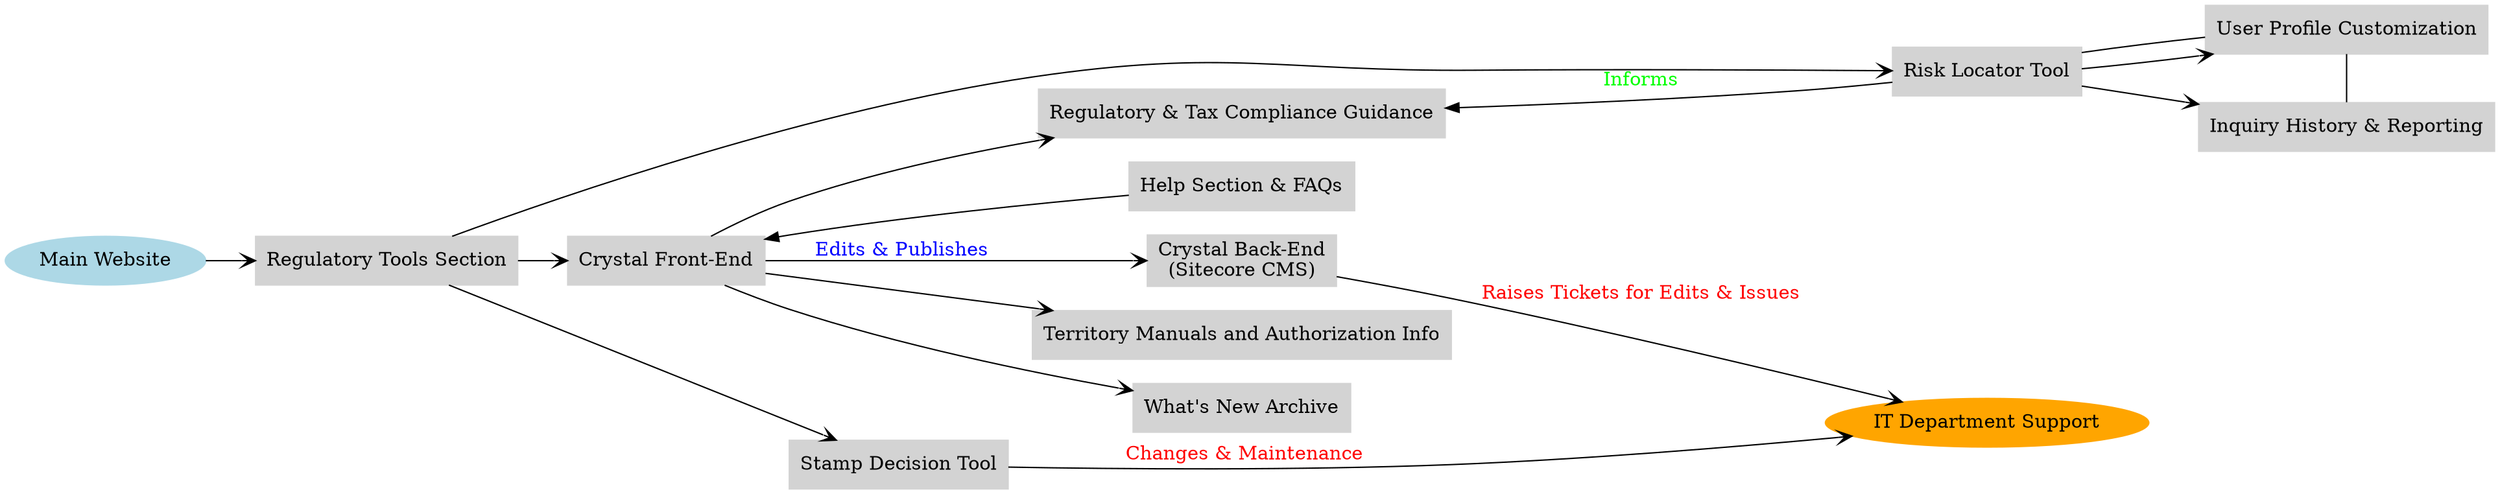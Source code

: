 
digraph RegulatoryToolsArchitecture {
    rankdir=LR;
    node [shape=box, style=filled, color=lightgrey];
    edge [color=black, arrowhead=open];

    MainWebsite [label="Main Website" shape=ellipse color=lightblue];
    RegulatoryTools [label="Regulatory Tools Section"];
    RiskLocatorTool [label="Risk Locator Tool"];
    CrystalFrontEnd [label="Crystal Front-End"];
    CrystalBackEnd [label="Crystal Back-End\n(Sitecore CMS)"];
    StampDecisionTool [label="Stamp Decision Tool"];
    ITSupport [label="IT Department Support" shape=ellipse color=orange];
    UserProfile [label="User Profile Customization"];
    InquiryHistory [label="Inquiry History & Reporting"];
    TerritoryManuals [label="Territory Manuals and Authorization Info"];
    WhatIsNewArchive [label="What's New Archive"];
    ComplianceGuidance [label="Regulatory & Tax Compliance Guidance"];
    HelpFAQs [label="Help Section & FAQs"];
    
    MainWebsite -> RegulatoryTools;
    RegulatoryTools -> RiskLocatorTool;
    RegulatoryTools -> CrystalFrontEnd;
    RegulatoryTools -> StampDecisionTool;

    RiskLocatorTool -> UserProfile;
    RiskLocatorTool -> InquiryHistory;
    InquiryHistory -> UserProfile [dir=none, constraint=false];
    UserProfile -> RiskLocatorTool [dir=none, constraint=false];

    CrystalFrontEnd -> TerritoryManuals;
    CrystalFrontEnd -> WhatIsNewArchive;
    CrystalFrontEnd -> HelpFAQs [dir=back];
    CrystalFrontEnd -> ComplianceGuidance;
    CrystalFrontEnd -> CrystalBackEnd [label=" Edits & Publishes", fontcolor=blue];
    
    CrystalBackEnd -> ITSupport [label=" Raises Tickets for Edits & Issues", fontcolor=red];

    StampDecisionTool -> ITSupport [label=" Changes & Maintenance", fontcolor=red];

    ComplianceGuidance -> RiskLocatorTool [label=" Informs", fontcolor=green, dir=back];
}
